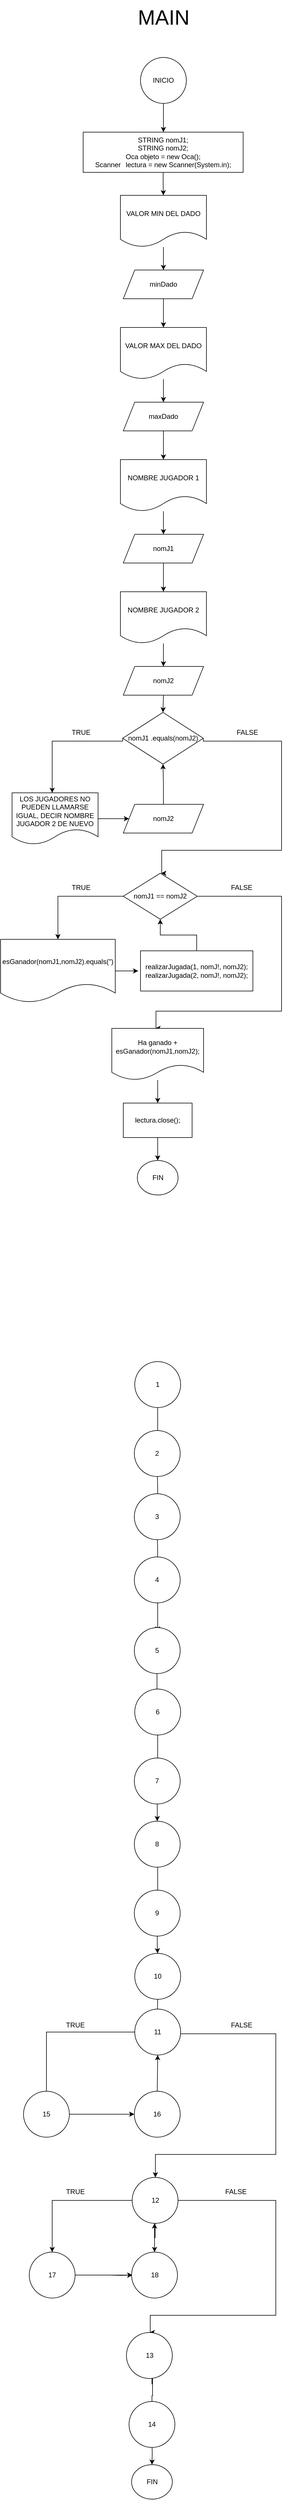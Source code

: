 <mxfile version="25.0.1" pages="2">
  <diagram id="C5RBs43oDa-KdzZeNtuy" name="Page-1">
    <mxGraphModel dx="1462" dy="618" grid="1" gridSize="10" guides="1" tooltips="1" connect="1" arrows="1" fold="1" page="1" pageScale="1" pageWidth="827" pageHeight="1169" math="0" shadow="0">
      <root>
        <mxCell id="WIyWlLk6GJQsqaUBKTNV-0" />
        <mxCell id="WIyWlLk6GJQsqaUBKTNV-1" parent="WIyWlLk6GJQsqaUBKTNV-0" />
        <mxCell id="LNiAR2JMRVUqTe0ecan6-0" value="&lt;font style=&quot;font-size: 36px;&quot;&gt;MAIN&lt;/font&gt;" style="text;html=1;align=center;verticalAlign=middle;resizable=0;points=[];autosize=1;strokeColor=none;fillColor=none;" vertex="1" parent="WIyWlLk6GJQsqaUBKTNV-1">
          <mxGeometry x="359" y="10" width="110" height="60" as="geometry" />
        </mxCell>
        <mxCell id="LNiAR2JMRVUqTe0ecan6-4" style="edgeStyle=orthogonalEdgeStyle;rounded=0;orthogonalLoop=1;jettySize=auto;html=1;exitX=0.5;exitY=1;exitDx=0;exitDy=0;entryX=0.5;entryY=0;entryDx=0;entryDy=0;" edge="1" parent="WIyWlLk6GJQsqaUBKTNV-1" source="LNiAR2JMRVUqTe0ecan6-1">
          <mxGeometry relative="1" as="geometry">
            <mxPoint x="414" y="240" as="targetPoint" />
          </mxGeometry>
        </mxCell>
        <mxCell id="LNiAR2JMRVUqTe0ecan6-1" value="INICIO" style="ellipse;whiteSpace=wrap;html=1;aspect=fixed;" vertex="1" parent="WIyWlLk6GJQsqaUBKTNV-1">
          <mxGeometry x="374" y="110" width="80" height="80" as="geometry" />
        </mxCell>
        <mxCell id="LNiAR2JMRVUqTe0ecan6-10" style="edgeStyle=orthogonalEdgeStyle;rounded=0;orthogonalLoop=1;jettySize=auto;html=1;exitX=0.5;exitY=1;exitDx=0;exitDy=0;entryX=0.5;entryY=0;entryDx=0;entryDy=0;" edge="1" parent="WIyWlLk6GJQsqaUBKTNV-1" source="LNiAR2JMRVUqTe0ecan6-5" target="LNiAR2JMRVUqTe0ecan6-7">
          <mxGeometry relative="1" as="geometry" />
        </mxCell>
        <mxCell id="LNiAR2JMRVUqTe0ecan6-5" value="STRING nomJ1;&lt;div&gt;STRING nomJ2;&lt;/div&gt;&lt;div&gt;Oca objeto = new Oca();&lt;/div&gt;&lt;div&gt;Scanner&amp;nbsp;&lt;span style=&quot;white-space: pre;&quot;&gt;&#x9;&lt;/span&gt;lectura = new Scanner(System.in);&lt;/div&gt;" style="rounded=0;whiteSpace=wrap;html=1;" vertex="1" parent="WIyWlLk6GJQsqaUBKTNV-1">
          <mxGeometry x="274" y="240" width="279" height="70" as="geometry" />
        </mxCell>
        <mxCell id="LNiAR2JMRVUqTe0ecan6-14" style="edgeStyle=orthogonalEdgeStyle;rounded=0;orthogonalLoop=1;jettySize=auto;html=1;entryX=0.5;entryY=0;entryDx=0;entryDy=0;" edge="1" parent="WIyWlLk6GJQsqaUBKTNV-1" source="LNiAR2JMRVUqTe0ecan6-7" target="LNiAR2JMRVUqTe0ecan6-11">
          <mxGeometry relative="1" as="geometry" />
        </mxCell>
        <mxCell id="LNiAR2JMRVUqTe0ecan6-7" value="VALOR MIN DEL DADO" style="shape=document;whiteSpace=wrap;html=1;boundedLbl=1;" vertex="1" parent="WIyWlLk6GJQsqaUBKTNV-1">
          <mxGeometry x="339" y="350" width="150" height="90" as="geometry" />
        </mxCell>
        <mxCell id="LNiAR2JMRVUqTe0ecan6-18" style="edgeStyle=orthogonalEdgeStyle;rounded=0;orthogonalLoop=1;jettySize=auto;html=1;exitX=0.5;exitY=1;exitDx=0;exitDy=0;entryX=0.5;entryY=0;entryDx=0;entryDy=0;" edge="1" parent="WIyWlLk6GJQsqaUBKTNV-1" source="LNiAR2JMRVUqTe0ecan6-11" target="LNiAR2JMRVUqTe0ecan6-16">
          <mxGeometry relative="1" as="geometry" />
        </mxCell>
        <mxCell id="LNiAR2JMRVUqTe0ecan6-11" value="minDado" style="shape=parallelogram;perimeter=parallelogramPerimeter;whiteSpace=wrap;html=1;fixedSize=1;" vertex="1" parent="WIyWlLk6GJQsqaUBKTNV-1">
          <mxGeometry x="344" y="480" width="140" height="50" as="geometry" />
        </mxCell>
        <mxCell id="LNiAR2JMRVUqTe0ecan6-15" style="edgeStyle=orthogonalEdgeStyle;rounded=0;orthogonalLoop=1;jettySize=auto;html=1;entryX=0.5;entryY=0;entryDx=0;entryDy=0;" edge="1" parent="WIyWlLk6GJQsqaUBKTNV-1" source="LNiAR2JMRVUqTe0ecan6-16" target="LNiAR2JMRVUqTe0ecan6-17">
          <mxGeometry relative="1" as="geometry" />
        </mxCell>
        <mxCell id="LNiAR2JMRVUqTe0ecan6-16" value="VALOR MAX DEL DADO" style="shape=document;whiteSpace=wrap;html=1;boundedLbl=1;" vertex="1" parent="WIyWlLk6GJQsqaUBKTNV-1">
          <mxGeometry x="339" y="580" width="150" height="90" as="geometry" />
        </mxCell>
        <mxCell id="LNiAR2JMRVUqTe0ecan6-29" style="edgeStyle=orthogonalEdgeStyle;rounded=0;orthogonalLoop=1;jettySize=auto;html=1;exitX=0.5;exitY=1;exitDx=0;exitDy=0;entryX=0.5;entryY=0;entryDx=0;entryDy=0;" edge="1" parent="WIyWlLk6GJQsqaUBKTNV-1" source="LNiAR2JMRVUqTe0ecan6-17" target="LNiAR2JMRVUqTe0ecan6-23">
          <mxGeometry relative="1" as="geometry" />
        </mxCell>
        <mxCell id="LNiAR2JMRVUqTe0ecan6-17" value="maxDado" style="shape=parallelogram;perimeter=parallelogramPerimeter;whiteSpace=wrap;html=1;fixedSize=1;" vertex="1" parent="WIyWlLk6GJQsqaUBKTNV-1">
          <mxGeometry x="344" y="710" width="140" height="50" as="geometry" />
        </mxCell>
        <mxCell id="LNiAR2JMRVUqTe0ecan6-22" style="edgeStyle=orthogonalEdgeStyle;rounded=0;orthogonalLoop=1;jettySize=auto;html=1;entryX=0.5;entryY=0;entryDx=0;entryDy=0;" edge="1" parent="WIyWlLk6GJQsqaUBKTNV-1" source="LNiAR2JMRVUqTe0ecan6-23" target="LNiAR2JMRVUqTe0ecan6-25">
          <mxGeometry relative="1" as="geometry" />
        </mxCell>
        <mxCell id="LNiAR2JMRVUqTe0ecan6-23" value="NOMBRE JUGADOR 1" style="shape=document;whiteSpace=wrap;html=1;boundedLbl=1;" vertex="1" parent="WIyWlLk6GJQsqaUBKTNV-1">
          <mxGeometry x="339" y="810" width="150" height="90" as="geometry" />
        </mxCell>
        <mxCell id="LNiAR2JMRVUqTe0ecan6-24" style="edgeStyle=orthogonalEdgeStyle;rounded=0;orthogonalLoop=1;jettySize=auto;html=1;exitX=0.5;exitY=1;exitDx=0;exitDy=0;entryX=0.5;entryY=0;entryDx=0;entryDy=0;" edge="1" parent="WIyWlLk6GJQsqaUBKTNV-1" source="LNiAR2JMRVUqTe0ecan6-25" target="LNiAR2JMRVUqTe0ecan6-27">
          <mxGeometry relative="1" as="geometry" />
        </mxCell>
        <mxCell id="LNiAR2JMRVUqTe0ecan6-25" value="nomJ1" style="shape=parallelogram;perimeter=parallelogramPerimeter;whiteSpace=wrap;html=1;fixedSize=1;" vertex="1" parent="WIyWlLk6GJQsqaUBKTNV-1">
          <mxGeometry x="344" y="940" width="140" height="50" as="geometry" />
        </mxCell>
        <mxCell id="LNiAR2JMRVUqTe0ecan6-26" style="edgeStyle=orthogonalEdgeStyle;rounded=0;orthogonalLoop=1;jettySize=auto;html=1;entryX=0.5;entryY=0;entryDx=0;entryDy=0;" edge="1" parent="WIyWlLk6GJQsqaUBKTNV-1" source="LNiAR2JMRVUqTe0ecan6-27" target="LNiAR2JMRVUqTe0ecan6-28">
          <mxGeometry relative="1" as="geometry" />
        </mxCell>
        <mxCell id="LNiAR2JMRVUqTe0ecan6-27" value="NOMBRE JUGADOR 2" style="shape=document;whiteSpace=wrap;html=1;boundedLbl=1;" vertex="1" parent="WIyWlLk6GJQsqaUBKTNV-1">
          <mxGeometry x="339" y="1040" width="150" height="90" as="geometry" />
        </mxCell>
        <mxCell id="LNiAR2JMRVUqTe0ecan6-31" style="edgeStyle=orthogonalEdgeStyle;rounded=0;orthogonalLoop=1;jettySize=auto;html=1;exitX=0.5;exitY=1;exitDx=0;exitDy=0;entryX=0.5;entryY=0;entryDx=0;entryDy=0;" edge="1" parent="WIyWlLk6GJQsqaUBKTNV-1" source="LNiAR2JMRVUqTe0ecan6-28" target="LNiAR2JMRVUqTe0ecan6-30">
          <mxGeometry relative="1" as="geometry" />
        </mxCell>
        <mxCell id="LNiAR2JMRVUqTe0ecan6-28" value="nomJ2" style="shape=parallelogram;perimeter=parallelogramPerimeter;whiteSpace=wrap;html=1;fixedSize=1;" vertex="1" parent="WIyWlLk6GJQsqaUBKTNV-1">
          <mxGeometry x="344" y="1170" width="140" height="50" as="geometry" />
        </mxCell>
        <mxCell id="LNiAR2JMRVUqTe0ecan6-33" style="edgeStyle=orthogonalEdgeStyle;rounded=0;orthogonalLoop=1;jettySize=auto;html=1;exitX=1;exitY=0.5;exitDx=0;exitDy=0;" edge="1" parent="WIyWlLk6GJQsqaUBKTNV-1" source="LNiAR2JMRVUqTe0ecan6-30">
          <mxGeometry relative="1" as="geometry">
            <mxPoint x="410" y="1530" as="targetPoint" />
            <Array as="points">
              <mxPoint x="620" y="1300" />
              <mxPoint x="620" y="1490" />
              <mxPoint x="411" y="1490" />
            </Array>
          </mxGeometry>
        </mxCell>
        <mxCell id="LNiAR2JMRVUqTe0ecan6-35" style="edgeStyle=orthogonalEdgeStyle;rounded=0;orthogonalLoop=1;jettySize=auto;html=1;exitX=0;exitY=0.5;exitDx=0;exitDy=0;" edge="1" parent="WIyWlLk6GJQsqaUBKTNV-1" source="LNiAR2JMRVUqTe0ecan6-30">
          <mxGeometry relative="1" as="geometry">
            <mxPoint x="220" y="1390" as="targetPoint" />
            <Array as="points">
              <mxPoint x="220" y="1300" />
            </Array>
          </mxGeometry>
        </mxCell>
        <mxCell id="LNiAR2JMRVUqTe0ecan6-30" value="nomJ1 .equals(nomJ2)" style="rhombus;whiteSpace=wrap;html=1;" vertex="1" parent="WIyWlLk6GJQsqaUBKTNV-1">
          <mxGeometry x="343" y="1250" width="140.5" height="90" as="geometry" />
        </mxCell>
        <mxCell id="LNiAR2JMRVUqTe0ecan6-34" value="TRUE" style="text;html=1;align=center;verticalAlign=middle;resizable=0;points=[];autosize=1;strokeColor=none;fillColor=none;" vertex="1" parent="WIyWlLk6GJQsqaUBKTNV-1">
          <mxGeometry x="240" y="1270" width="60" height="30" as="geometry" />
        </mxCell>
        <mxCell id="LNiAR2JMRVUqTe0ecan6-36" value="FALSE" style="text;html=1;align=center;verticalAlign=middle;resizable=0;points=[];autosize=1;strokeColor=none;fillColor=none;" vertex="1" parent="WIyWlLk6GJQsqaUBKTNV-1">
          <mxGeometry x="530" y="1270" width="60" height="30" as="geometry" />
        </mxCell>
        <mxCell id="LNiAR2JMRVUqTe0ecan6-39" style="edgeStyle=orthogonalEdgeStyle;rounded=0;orthogonalLoop=1;jettySize=auto;html=1;exitX=1;exitY=0.5;exitDx=0;exitDy=0;entryX=0;entryY=0.5;entryDx=0;entryDy=0;" edge="1" parent="WIyWlLk6GJQsqaUBKTNV-1" source="LNiAR2JMRVUqTe0ecan6-37" target="LNiAR2JMRVUqTe0ecan6-38">
          <mxGeometry relative="1" as="geometry" />
        </mxCell>
        <mxCell id="LNiAR2JMRVUqTe0ecan6-37" value="LOS JUGADORES NO PUEDEN LLAMARSE IGUAL, DECIR NOMBRE JUGADOR 2 DE NUEVO" style="shape=document;whiteSpace=wrap;html=1;boundedLbl=1;" vertex="1" parent="WIyWlLk6GJQsqaUBKTNV-1">
          <mxGeometry x="150" y="1390" width="150" height="90" as="geometry" />
        </mxCell>
        <mxCell id="LNiAR2JMRVUqTe0ecan6-40" style="edgeStyle=orthogonalEdgeStyle;rounded=0;orthogonalLoop=1;jettySize=auto;html=1;exitX=0.5;exitY=0;exitDx=0;exitDy=0;entryX=0.5;entryY=1;entryDx=0;entryDy=0;" edge="1" parent="WIyWlLk6GJQsqaUBKTNV-1" source="LNiAR2JMRVUqTe0ecan6-38" target="LNiAR2JMRVUqTe0ecan6-30">
          <mxGeometry relative="1" as="geometry" />
        </mxCell>
        <mxCell id="LNiAR2JMRVUqTe0ecan6-38" value="nomJ2" style="shape=parallelogram;perimeter=parallelogramPerimeter;whiteSpace=wrap;html=1;fixedSize=1;" vertex="1" parent="WIyWlLk6GJQsqaUBKTNV-1">
          <mxGeometry x="344" y="1410" width="140" height="50" as="geometry" />
        </mxCell>
        <mxCell id="LNiAR2JMRVUqTe0ecan6-42" style="edgeStyle=orthogonalEdgeStyle;rounded=0;orthogonalLoop=1;jettySize=auto;html=1;exitX=0;exitY=0.5;exitDx=0;exitDy=0;entryX=0.5;entryY=0;entryDx=0;entryDy=0;" edge="1" parent="WIyWlLk6GJQsqaUBKTNV-1" source="LNiAR2JMRVUqTe0ecan6-41" target="LNiAR2JMRVUqTe0ecan6-43">
          <mxGeometry relative="1" as="geometry">
            <mxPoint x="220" y="1630" as="targetPoint" />
          </mxGeometry>
        </mxCell>
        <mxCell id="LNiAR2JMRVUqTe0ecan6-48" style="edgeStyle=orthogonalEdgeStyle;rounded=0;orthogonalLoop=1;jettySize=auto;html=1;exitX=1;exitY=0.5;exitDx=0;exitDy=0;" edge="1" parent="WIyWlLk6GJQsqaUBKTNV-1" source="LNiAR2JMRVUqTe0ecan6-41">
          <mxGeometry relative="1" as="geometry">
            <mxPoint x="400" y="1800" as="targetPoint" />
            <Array as="points">
              <mxPoint x="620" y="1570" />
              <mxPoint x="620" y="1770" />
              <mxPoint x="401" y="1770" />
            </Array>
          </mxGeometry>
        </mxCell>
        <mxCell id="LNiAR2JMRVUqTe0ecan6-41" value="nomJ1 == nomJ2" style="rhombus;whiteSpace=wrap;html=1;" vertex="1" parent="WIyWlLk6GJQsqaUBKTNV-1">
          <mxGeometry x="344" y="1530" width="129" height="80" as="geometry" />
        </mxCell>
        <mxCell id="LNiAR2JMRVUqTe0ecan6-44" style="edgeStyle=orthogonalEdgeStyle;rounded=0;orthogonalLoop=1;jettySize=auto;html=1;exitX=1;exitY=0.5;exitDx=0;exitDy=0;" edge="1" parent="WIyWlLk6GJQsqaUBKTNV-1" source="LNiAR2JMRVUqTe0ecan6-43">
          <mxGeometry relative="1" as="geometry">
            <mxPoint x="370" y="1700" as="targetPoint" />
          </mxGeometry>
        </mxCell>
        <mxCell id="LNiAR2JMRVUqTe0ecan6-43" value="esGanador(nomJ1,nomJ2).equals(&quot;)" style="shape=document;whiteSpace=wrap;html=1;boundedLbl=1;" vertex="1" parent="WIyWlLk6GJQsqaUBKTNV-1">
          <mxGeometry x="130" y="1645" width="200" height="110" as="geometry" />
        </mxCell>
        <mxCell id="LNiAR2JMRVUqTe0ecan6-57" style="edgeStyle=orthogonalEdgeStyle;rounded=0;orthogonalLoop=1;jettySize=auto;html=1;exitX=0.5;exitY=0;exitDx=0;exitDy=0;entryX=0.5;entryY=1;entryDx=0;entryDy=0;" edge="1" parent="WIyWlLk6GJQsqaUBKTNV-1" source="LNiAR2JMRVUqTe0ecan6-46" target="LNiAR2JMRVUqTe0ecan6-41">
          <mxGeometry relative="1" as="geometry" />
        </mxCell>
        <mxCell id="LNiAR2JMRVUqTe0ecan6-46" value="realizarJugada(1, nomJ!, nomJ2);&lt;div&gt;realizarJugada(2, nomJ!, nomJ2);&lt;/div&gt;" style="rounded=0;whiteSpace=wrap;html=1;" vertex="1" parent="WIyWlLk6GJQsqaUBKTNV-1">
          <mxGeometry x="374" y="1665" width="196" height="70" as="geometry" />
        </mxCell>
        <mxCell id="LNiAR2JMRVUqTe0ecan6-47" value="FALSE" style="text;html=1;align=center;verticalAlign=middle;resizable=0;points=[];autosize=1;strokeColor=none;fillColor=none;" vertex="1" parent="WIyWlLk6GJQsqaUBKTNV-1">
          <mxGeometry x="520" y="1540" width="60" height="30" as="geometry" />
        </mxCell>
        <mxCell id="LNiAR2JMRVUqTe0ecan6-49" value="TRUE" style="text;html=1;align=center;verticalAlign=middle;resizable=0;points=[];autosize=1;strokeColor=none;fillColor=none;" vertex="1" parent="WIyWlLk6GJQsqaUBKTNV-1">
          <mxGeometry x="240" y="1540" width="60" height="30" as="geometry" />
        </mxCell>
        <mxCell id="LNiAR2JMRVUqTe0ecan6-54" style="edgeStyle=orthogonalEdgeStyle;rounded=0;orthogonalLoop=1;jettySize=auto;html=1;entryX=0.5;entryY=0;entryDx=0;entryDy=0;" edge="1" parent="WIyWlLk6GJQsqaUBKTNV-1" source="LNiAR2JMRVUqTe0ecan6-50" target="LNiAR2JMRVUqTe0ecan6-53">
          <mxGeometry relative="1" as="geometry" />
        </mxCell>
        <mxCell id="LNiAR2JMRVUqTe0ecan6-50" value="Ha ganado + esGanador(nomJ1,nomJ2);" style="shape=document;whiteSpace=wrap;html=1;boundedLbl=1;" vertex="1" parent="WIyWlLk6GJQsqaUBKTNV-1">
          <mxGeometry x="324" y="1800" width="160" height="90" as="geometry" />
        </mxCell>
        <mxCell id="LNiAR2JMRVUqTe0ecan6-55" style="edgeStyle=orthogonalEdgeStyle;rounded=0;orthogonalLoop=1;jettySize=auto;html=1;exitX=0.5;exitY=1;exitDx=0;exitDy=0;" edge="1" parent="WIyWlLk6GJQsqaUBKTNV-1" source="LNiAR2JMRVUqTe0ecan6-53">
          <mxGeometry relative="1" as="geometry">
            <mxPoint x="404" y="2030" as="targetPoint" />
          </mxGeometry>
        </mxCell>
        <mxCell id="LNiAR2JMRVUqTe0ecan6-53" value="lectura.close();" style="rounded=0;whiteSpace=wrap;html=1;" vertex="1" parent="WIyWlLk6GJQsqaUBKTNV-1">
          <mxGeometry x="344" y="1930" width="120" height="60" as="geometry" />
        </mxCell>
        <mxCell id="LNiAR2JMRVUqTe0ecan6-56" value="FIN" style="ellipse;whiteSpace=wrap;html=1;" vertex="1" parent="WIyWlLk6GJQsqaUBKTNV-1">
          <mxGeometry x="368.5" y="2030" width="71" height="60" as="geometry" />
        </mxCell>
        <mxCell id="LNiAR2JMRVUqTe0ecan6-102" style="edgeStyle=orthogonalEdgeStyle;rounded=0;orthogonalLoop=1;jettySize=auto;html=1;exitX=0.5;exitY=1;exitDx=0;exitDy=0;entryX=0.5;entryY=0;entryDx=0;entryDy=0;" edge="1" parent="WIyWlLk6GJQsqaUBKTNV-1">
          <mxGeometry relative="1" as="geometry">
            <mxPoint x="404" y="2460" as="sourcePoint" />
            <mxPoint x="404" y="2510" as="targetPoint" />
          </mxGeometry>
        </mxCell>
        <mxCell id="LNiAR2JMRVUqTe0ecan6-103" value="1" style="ellipse;whiteSpace=wrap;html=1;aspect=fixed;" vertex="1" parent="WIyWlLk6GJQsqaUBKTNV-1">
          <mxGeometry x="364" y="2380" width="80" height="80" as="geometry" />
        </mxCell>
        <mxCell id="LNiAR2JMRVUqTe0ecan6-104" style="edgeStyle=orthogonalEdgeStyle;rounded=0;orthogonalLoop=1;jettySize=auto;html=1;exitX=0.5;exitY=1;exitDx=0;exitDy=0;entryX=0.5;entryY=0;entryDx=0;entryDy=0;" edge="1" parent="WIyWlLk6GJQsqaUBKTNV-1">
          <mxGeometry relative="1" as="geometry">
            <mxPoint x="403.5" y="2580" as="sourcePoint" />
            <mxPoint x="404" y="2620" as="targetPoint" />
          </mxGeometry>
        </mxCell>
        <mxCell id="LNiAR2JMRVUqTe0ecan6-106" style="edgeStyle=orthogonalEdgeStyle;rounded=0;orthogonalLoop=1;jettySize=auto;html=1;entryX=0.5;entryY=0;entryDx=0;entryDy=0;" edge="1" parent="WIyWlLk6GJQsqaUBKTNV-1">
          <mxGeometry relative="1" as="geometry">
            <mxPoint x="403.5" y="2690" as="sourcePoint" />
            <mxPoint x="403.5" y="2730" as="targetPoint" />
          </mxGeometry>
        </mxCell>
        <mxCell id="LNiAR2JMRVUqTe0ecan6-108" style="edgeStyle=orthogonalEdgeStyle;rounded=0;orthogonalLoop=1;jettySize=auto;html=1;exitX=0.5;exitY=1;exitDx=0;exitDy=0;entryX=0.5;entryY=0;entryDx=0;entryDy=0;" edge="1" parent="WIyWlLk6GJQsqaUBKTNV-1">
          <mxGeometry relative="1" as="geometry">
            <mxPoint x="404" y="2800" as="sourcePoint" />
            <mxPoint x="404" y="2850" as="targetPoint" />
          </mxGeometry>
        </mxCell>
        <mxCell id="LNiAR2JMRVUqTe0ecan6-110" style="edgeStyle=orthogonalEdgeStyle;rounded=0;orthogonalLoop=1;jettySize=auto;html=1;entryX=0.5;entryY=0;entryDx=0;entryDy=0;" edge="1" parent="WIyWlLk6GJQsqaUBKTNV-1">
          <mxGeometry relative="1" as="geometry">
            <mxPoint x="402.75" y="2923" as="sourcePoint" />
            <mxPoint x="402.75" y="2963" as="targetPoint" />
            <Array as="points">
              <mxPoint x="402.75" y="2933" />
              <mxPoint x="402.75" y="2933" />
            </Array>
          </mxGeometry>
        </mxCell>
        <mxCell id="LNiAR2JMRVUqTe0ecan6-112" style="edgeStyle=orthogonalEdgeStyle;rounded=0;orthogonalLoop=1;jettySize=auto;html=1;exitX=0.5;exitY=1;exitDx=0;exitDy=0;entryX=0.5;entryY=0;entryDx=0;entryDy=0;" edge="1" parent="WIyWlLk6GJQsqaUBKTNV-1">
          <mxGeometry relative="1" as="geometry">
            <mxPoint x="404" y="3030" as="sourcePoint" />
            <mxPoint x="404" y="3080" as="targetPoint" />
          </mxGeometry>
        </mxCell>
        <mxCell id="LNiAR2JMRVUqTe0ecan6-116" style="edgeStyle=orthogonalEdgeStyle;rounded=0;orthogonalLoop=1;jettySize=auto;html=1;exitX=0.5;exitY=1;exitDx=0;exitDy=0;entryX=0.5;entryY=0;entryDx=0;entryDy=0;" edge="1" parent="WIyWlLk6GJQsqaUBKTNV-1">
          <mxGeometry relative="1" as="geometry">
            <mxPoint x="404" y="3260" as="sourcePoint" />
            <mxPoint x="404" y="3310" as="targetPoint" />
          </mxGeometry>
        </mxCell>
        <mxCell id="LNiAR2JMRVUqTe0ecan6-120" style="edgeStyle=orthogonalEdgeStyle;rounded=0;orthogonalLoop=1;jettySize=auto;html=1;exitX=0.5;exitY=1;exitDx=0;exitDy=0;entryX=0.5;entryY=0;entryDx=0;entryDy=0;" edge="1" parent="WIyWlLk6GJQsqaUBKTNV-1">
          <mxGeometry relative="1" as="geometry">
            <mxPoint x="404" y="3490" as="sourcePoint" />
            <mxPoint x="403.25" y="3520" as="targetPoint" />
          </mxGeometry>
        </mxCell>
        <mxCell id="LNiAR2JMRVUqTe0ecan6-122" style="edgeStyle=orthogonalEdgeStyle;rounded=0;orthogonalLoop=1;jettySize=auto;html=1;exitX=1;exitY=0.5;exitDx=0;exitDy=0;" edge="1" parent="WIyWlLk6GJQsqaUBKTNV-1" source="LNiAR2JMRVUqTe0ecan6-156">
          <mxGeometry relative="1" as="geometry">
            <mxPoint x="400" y="3800" as="targetPoint" />
            <Array as="points">
              <mxPoint x="444" y="3550" />
              <mxPoint x="610" y="3550" />
              <mxPoint x="610" y="3760" />
              <mxPoint x="400" y="3760" />
            </Array>
            <mxPoint x="470" y="3565" as="sourcePoint" />
          </mxGeometry>
        </mxCell>
        <mxCell id="LNiAR2JMRVUqTe0ecan6-123" style="edgeStyle=orthogonalEdgeStyle;rounded=0;orthogonalLoop=1;jettySize=auto;html=1;exitX=0;exitY=0.5;exitDx=0;exitDy=0;" edge="1" parent="WIyWlLk6GJQsqaUBKTNV-1" source="LNiAR2JMRVUqTe0ecan6-156">
          <mxGeometry relative="1" as="geometry">
            <mxPoint x="210" y="3660" as="targetPoint" />
            <Array as="points">
              <mxPoint x="210" y="3547" />
            </Array>
            <mxPoint x="333" y="3565" as="sourcePoint" />
          </mxGeometry>
        </mxCell>
        <mxCell id="LNiAR2JMRVUqTe0ecan6-125" value="TRUE" style="text;html=1;align=center;verticalAlign=middle;resizable=0;points=[];autosize=1;strokeColor=none;fillColor=none;" vertex="1" parent="WIyWlLk6GJQsqaUBKTNV-1">
          <mxGeometry x="230" y="3520" width="60" height="30" as="geometry" />
        </mxCell>
        <mxCell id="LNiAR2JMRVUqTe0ecan6-126" value="FALSE" style="text;html=1;align=center;verticalAlign=middle;resizable=0;points=[];autosize=1;strokeColor=none;fillColor=none;" vertex="1" parent="WIyWlLk6GJQsqaUBKTNV-1">
          <mxGeometry x="520" y="3520" width="60" height="30" as="geometry" />
        </mxCell>
        <mxCell id="LNiAR2JMRVUqTe0ecan6-127" style="edgeStyle=orthogonalEdgeStyle;rounded=0;orthogonalLoop=1;jettySize=auto;html=1;exitX=1;exitY=0.5;exitDx=0;exitDy=0;entryX=0;entryY=0.5;entryDx=0;entryDy=0;" edge="1" parent="WIyWlLk6GJQsqaUBKTNV-1" source="LNiAR2JMRVUqTe0ecan6-160" target="LNiAR2JMRVUqTe0ecan6-161">
          <mxGeometry relative="1" as="geometry">
            <mxPoint x="290" y="3705" as="sourcePoint" />
            <mxPoint x="343" y="3690" as="targetPoint" />
          </mxGeometry>
        </mxCell>
        <mxCell id="LNiAR2JMRVUqTe0ecan6-129" style="edgeStyle=orthogonalEdgeStyle;rounded=0;orthogonalLoop=1;jettySize=auto;html=1;exitX=0.5;exitY=0;exitDx=0;exitDy=0;entryX=0.5;entryY=1;entryDx=0;entryDy=0;" edge="1" parent="WIyWlLk6GJQsqaUBKTNV-1" target="LNiAR2JMRVUqTe0ecan6-156">
          <mxGeometry relative="1" as="geometry">
            <mxPoint x="403" y="3665" as="sourcePoint" />
            <mxPoint x="403.25" y="3610" as="targetPoint" />
          </mxGeometry>
        </mxCell>
        <mxCell id="LNiAR2JMRVUqTe0ecan6-131" style="edgeStyle=orthogonalEdgeStyle;rounded=0;orthogonalLoop=1;jettySize=auto;html=1;exitX=0;exitY=0.5;exitDx=0;exitDy=0;entryX=0.5;entryY=0;entryDx=0;entryDy=0;" edge="1" parent="WIyWlLk6GJQsqaUBKTNV-1" source="LNiAR2JMRVUqTe0ecan6-157" target="LNiAR2JMRVUqTe0ecan6-163">
          <mxGeometry relative="1" as="geometry">
            <mxPoint x="220" y="3915" as="targetPoint" />
            <mxPoint x="334" y="3840" as="sourcePoint" />
          </mxGeometry>
        </mxCell>
        <mxCell id="LNiAR2JMRVUqTe0ecan6-132" style="edgeStyle=orthogonalEdgeStyle;rounded=0;orthogonalLoop=1;jettySize=auto;html=1;exitX=1;exitY=0.5;exitDx=0;exitDy=0;" edge="1" parent="WIyWlLk6GJQsqaUBKTNV-1" source="LNiAR2JMRVUqTe0ecan6-157">
          <mxGeometry relative="1" as="geometry">
            <mxPoint x="390" y="4070" as="targetPoint" />
            <Array as="points">
              <mxPoint x="610" y="3840" />
              <mxPoint x="610" y="4040" />
              <mxPoint x="391" y="4040" />
            </Array>
            <mxPoint x="463" y="3840" as="sourcePoint" />
          </mxGeometry>
        </mxCell>
        <mxCell id="LNiAR2JMRVUqTe0ecan6-134" style="edgeStyle=orthogonalEdgeStyle;rounded=0;orthogonalLoop=1;jettySize=auto;html=1;exitX=1;exitY=0.5;exitDx=0;exitDy=0;" edge="1" parent="WIyWlLk6GJQsqaUBKTNV-1">
          <mxGeometry relative="1" as="geometry">
            <mxPoint x="360" y="3970" as="targetPoint" />
            <mxPoint x="320" y="3970" as="sourcePoint" />
          </mxGeometry>
        </mxCell>
        <mxCell id="LNiAR2JMRVUqTe0ecan6-136" style="edgeStyle=orthogonalEdgeStyle;rounded=0;orthogonalLoop=1;jettySize=auto;html=1;exitX=0.5;exitY=0;exitDx=0;exitDy=0;entryX=0.5;entryY=1;entryDx=0;entryDy=0;" edge="1" parent="WIyWlLk6GJQsqaUBKTNV-1" source="LNiAR2JMRVUqTe0ecan6-165">
          <mxGeometry relative="1" as="geometry">
            <mxPoint x="462" y="3935" as="sourcePoint" />
            <mxPoint x="398.5" y="3880" as="targetPoint" />
          </mxGeometry>
        </mxCell>
        <mxCell id="LNiAR2JMRVUqTe0ecan6-138" value="FALSE" style="text;html=1;align=center;verticalAlign=middle;resizable=0;points=[];autosize=1;strokeColor=none;fillColor=none;" vertex="1" parent="WIyWlLk6GJQsqaUBKTNV-1">
          <mxGeometry x="510" y="3810" width="60" height="30" as="geometry" />
        </mxCell>
        <mxCell id="LNiAR2JMRVUqTe0ecan6-139" value="TRUE" style="text;html=1;align=center;verticalAlign=middle;resizable=0;points=[];autosize=1;strokeColor=none;fillColor=none;" vertex="1" parent="WIyWlLk6GJQsqaUBKTNV-1">
          <mxGeometry x="230" y="3810" width="60" height="30" as="geometry" />
        </mxCell>
        <mxCell id="LNiAR2JMRVUqTe0ecan6-140" style="edgeStyle=orthogonalEdgeStyle;rounded=0;orthogonalLoop=1;jettySize=auto;html=1;entryX=0.5;entryY=0;entryDx=0;entryDy=0;" edge="1" parent="WIyWlLk6GJQsqaUBKTNV-1">
          <mxGeometry relative="1" as="geometry">
            <mxPoint x="394" y="4160" as="sourcePoint" />
            <mxPoint x="394" y="4200" as="targetPoint" />
            <Array as="points">
              <mxPoint x="394" y="4150" />
              <mxPoint x="395" y="4150" />
              <mxPoint x="395" y="4180" />
              <mxPoint x="394" y="4180" />
            </Array>
          </mxGeometry>
        </mxCell>
        <mxCell id="LNiAR2JMRVUqTe0ecan6-142" style="edgeStyle=orthogonalEdgeStyle;rounded=0;orthogonalLoop=1;jettySize=auto;html=1;exitX=0.5;exitY=1;exitDx=0;exitDy=0;" edge="1" parent="WIyWlLk6GJQsqaUBKTNV-1">
          <mxGeometry relative="1" as="geometry">
            <mxPoint x="394" y="4300" as="targetPoint" />
            <mxPoint x="394" y="4260" as="sourcePoint" />
          </mxGeometry>
        </mxCell>
        <mxCell id="LNiAR2JMRVUqTe0ecan6-144" value="FIN" style="ellipse;whiteSpace=wrap;html=1;" vertex="1" parent="WIyWlLk6GJQsqaUBKTNV-1">
          <mxGeometry x="358.5" y="4300" width="71" height="60" as="geometry" />
        </mxCell>
        <mxCell id="LNiAR2JMRVUqTe0ecan6-145" value="2" style="ellipse;whiteSpace=wrap;html=1;aspect=fixed;" vertex="1" parent="WIyWlLk6GJQsqaUBKTNV-1">
          <mxGeometry x="363.25" y="2500" width="80" height="80" as="geometry" />
        </mxCell>
        <mxCell id="LNiAR2JMRVUqTe0ecan6-146" value="3" style="ellipse;whiteSpace=wrap;html=1;aspect=fixed;" vertex="1" parent="WIyWlLk6GJQsqaUBKTNV-1">
          <mxGeometry x="363.25" y="2610" width="80" height="80" as="geometry" />
        </mxCell>
        <mxCell id="LNiAR2JMRVUqTe0ecan6-147" value="4" style="ellipse;whiteSpace=wrap;html=1;aspect=fixed;" vertex="1" parent="WIyWlLk6GJQsqaUBKTNV-1">
          <mxGeometry x="363.25" y="2720" width="80" height="80" as="geometry" />
        </mxCell>
        <mxCell id="LNiAR2JMRVUqTe0ecan6-148" value="5" style="ellipse;whiteSpace=wrap;html=1;aspect=fixed;" vertex="1" parent="WIyWlLk6GJQsqaUBKTNV-1">
          <mxGeometry x="363.25" y="2843" width="80" height="80" as="geometry" />
        </mxCell>
        <mxCell id="LNiAR2JMRVUqTe0ecan6-149" value="6" style="ellipse;whiteSpace=wrap;html=1;aspect=fixed;" vertex="1" parent="WIyWlLk6GJQsqaUBKTNV-1">
          <mxGeometry x="364" y="2950" width="80" height="80" as="geometry" />
        </mxCell>
        <mxCell id="LNiAR2JMRVUqTe0ecan6-152" style="edgeStyle=orthogonalEdgeStyle;rounded=0;orthogonalLoop=1;jettySize=auto;html=1;exitX=0.5;exitY=1;exitDx=0;exitDy=0;entryX=0.5;entryY=0;entryDx=0;entryDy=0;" edge="1" parent="WIyWlLk6GJQsqaUBKTNV-1" source="LNiAR2JMRVUqTe0ecan6-150" target="LNiAR2JMRVUqTe0ecan6-151">
          <mxGeometry relative="1" as="geometry" />
        </mxCell>
        <mxCell id="LNiAR2JMRVUqTe0ecan6-150" value="7" style="ellipse;whiteSpace=wrap;html=1;aspect=fixed;" vertex="1" parent="WIyWlLk6GJQsqaUBKTNV-1">
          <mxGeometry x="363.25" y="3070" width="80" height="80" as="geometry" />
        </mxCell>
        <mxCell id="LNiAR2JMRVUqTe0ecan6-151" value="8" style="ellipse;whiteSpace=wrap;html=1;aspect=fixed;" vertex="1" parent="WIyWlLk6GJQsqaUBKTNV-1">
          <mxGeometry x="363.25" y="3180" width="80" height="80" as="geometry" />
        </mxCell>
        <mxCell id="LNiAR2JMRVUqTe0ecan6-155" style="edgeStyle=orthogonalEdgeStyle;rounded=0;orthogonalLoop=1;jettySize=auto;html=1;exitX=0.5;exitY=1;exitDx=0;exitDy=0;" edge="1" parent="WIyWlLk6GJQsqaUBKTNV-1" source="LNiAR2JMRVUqTe0ecan6-153" target="LNiAR2JMRVUqTe0ecan6-154">
          <mxGeometry relative="1" as="geometry" />
        </mxCell>
        <mxCell id="LNiAR2JMRVUqTe0ecan6-153" value="9" style="ellipse;whiteSpace=wrap;html=1;aspect=fixed;" vertex="1" parent="WIyWlLk6GJQsqaUBKTNV-1">
          <mxGeometry x="363.25" y="3300" width="80" height="80" as="geometry" />
        </mxCell>
        <mxCell id="LNiAR2JMRVUqTe0ecan6-154" value="10" style="ellipse;whiteSpace=wrap;html=1;aspect=fixed;" vertex="1" parent="WIyWlLk6GJQsqaUBKTNV-1">
          <mxGeometry x="364" y="3410" width="80" height="80" as="geometry" />
        </mxCell>
        <mxCell id="LNiAR2JMRVUqTe0ecan6-156" value="11" style="ellipse;whiteSpace=wrap;html=1;aspect=fixed;" vertex="1" parent="WIyWlLk6GJQsqaUBKTNV-1">
          <mxGeometry x="364" y="3507" width="80" height="80" as="geometry" />
        </mxCell>
        <mxCell id="LNiAR2JMRVUqTe0ecan6-167" value="" style="edgeStyle=orthogonalEdgeStyle;rounded=0;orthogonalLoop=1;jettySize=auto;html=1;" edge="1" parent="WIyWlLk6GJQsqaUBKTNV-1" source="LNiAR2JMRVUqTe0ecan6-157" target="LNiAR2JMRVUqTe0ecan6-165">
          <mxGeometry relative="1" as="geometry" />
        </mxCell>
        <mxCell id="LNiAR2JMRVUqTe0ecan6-157" value="12" style="ellipse;whiteSpace=wrap;html=1;aspect=fixed;" vertex="1" parent="WIyWlLk6GJQsqaUBKTNV-1">
          <mxGeometry x="359.5" y="3800" width="80" height="80" as="geometry" />
        </mxCell>
        <mxCell id="LNiAR2JMRVUqTe0ecan6-158" value="13" style="ellipse;whiteSpace=wrap;html=1;aspect=fixed;" vertex="1" parent="WIyWlLk6GJQsqaUBKTNV-1">
          <mxGeometry x="349.5" y="4070" width="80" height="80" as="geometry" />
        </mxCell>
        <mxCell id="LNiAR2JMRVUqTe0ecan6-159" value="14" style="ellipse;whiteSpace=wrap;html=1;aspect=fixed;" vertex="1" parent="WIyWlLk6GJQsqaUBKTNV-1">
          <mxGeometry x="354" y="4190" width="80" height="80" as="geometry" />
        </mxCell>
        <mxCell id="LNiAR2JMRVUqTe0ecan6-160" value="15" style="ellipse;whiteSpace=wrap;html=1;aspect=fixed;" vertex="1" parent="WIyWlLk6GJQsqaUBKTNV-1">
          <mxGeometry x="170" y="3650" width="80" height="80" as="geometry" />
        </mxCell>
        <mxCell id="LNiAR2JMRVUqTe0ecan6-161" value="16" style="ellipse;whiteSpace=wrap;html=1;aspect=fixed;" vertex="1" parent="WIyWlLk6GJQsqaUBKTNV-1">
          <mxGeometry x="363.25" y="3650" width="80" height="80" as="geometry" />
        </mxCell>
        <mxCell id="LNiAR2JMRVUqTe0ecan6-164" style="edgeStyle=orthogonalEdgeStyle;rounded=0;orthogonalLoop=1;jettySize=auto;html=1;exitX=1;exitY=0.5;exitDx=0;exitDy=0;" edge="1" parent="WIyWlLk6GJQsqaUBKTNV-1" source="LNiAR2JMRVUqTe0ecan6-163">
          <mxGeometry relative="1" as="geometry">
            <mxPoint x="360" y="3970" as="targetPoint" />
          </mxGeometry>
        </mxCell>
        <mxCell id="LNiAR2JMRVUqTe0ecan6-163" value="17" style="ellipse;whiteSpace=wrap;html=1;aspect=fixed;" vertex="1" parent="WIyWlLk6GJQsqaUBKTNV-1">
          <mxGeometry x="180" y="3930" width="80" height="80" as="geometry" />
        </mxCell>
        <mxCell id="LNiAR2JMRVUqTe0ecan6-165" value="18" style="ellipse;whiteSpace=wrap;html=1;aspect=fixed;" vertex="1" parent="WIyWlLk6GJQsqaUBKTNV-1">
          <mxGeometry x="358.5" y="3930" width="80" height="80" as="geometry" />
        </mxCell>
      </root>
    </mxGraphModel>
  </diagram>
  <diagram id="Jh7NVqRnG6tPBPvkNiJb" name="Página-2">
    <mxGraphModel grid="1" page="1" gridSize="10" guides="1" tooltips="1" connect="1" arrows="1" fold="1" pageScale="1" pageWidth="827" pageHeight="1169" math="0" shadow="0">
      <root>
        <mxCell id="0" />
        <mxCell id="1" parent="0" />
      </root>
    </mxGraphModel>
  </diagram>
</mxfile>
